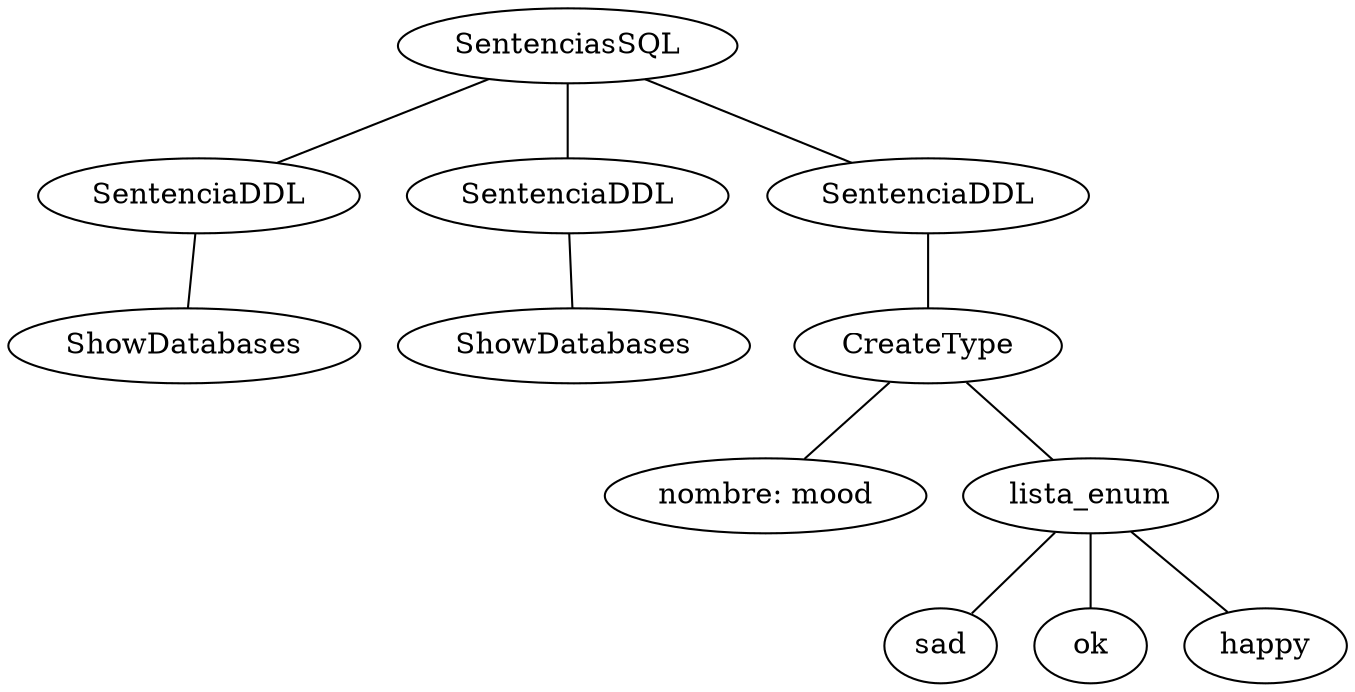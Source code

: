 // AST generado
digraph AST {
	edge [arrowhead=none]
	7 [label=SentenciasSQL]
	2 [label=SentenciaDDL]
	7 -> 2
	1 [label=ShowDatabases]
	2 -> 1
	4 [label=SentenciaDDL]
	7 -> 4
	3 [label=ShowDatabases]
	4 -> 3
	6 [label=SentenciaDDL]
	7 -> 6
	5 [label=CreateType]
	6 -> 5
	nombre_type5 [label="nombre: mood"]
	5 -> nombre_type5
	lista_type5 [label=lista_enum]
	5 -> lista_type5
	"0enum5" [label=sad]
	lista_type5 -> "0enum5"
	"1enum5" [label=ok]
	lista_type5 -> "1enum5"
	"2enum5" [label=happy]
	lista_type5 -> "2enum5"
}
